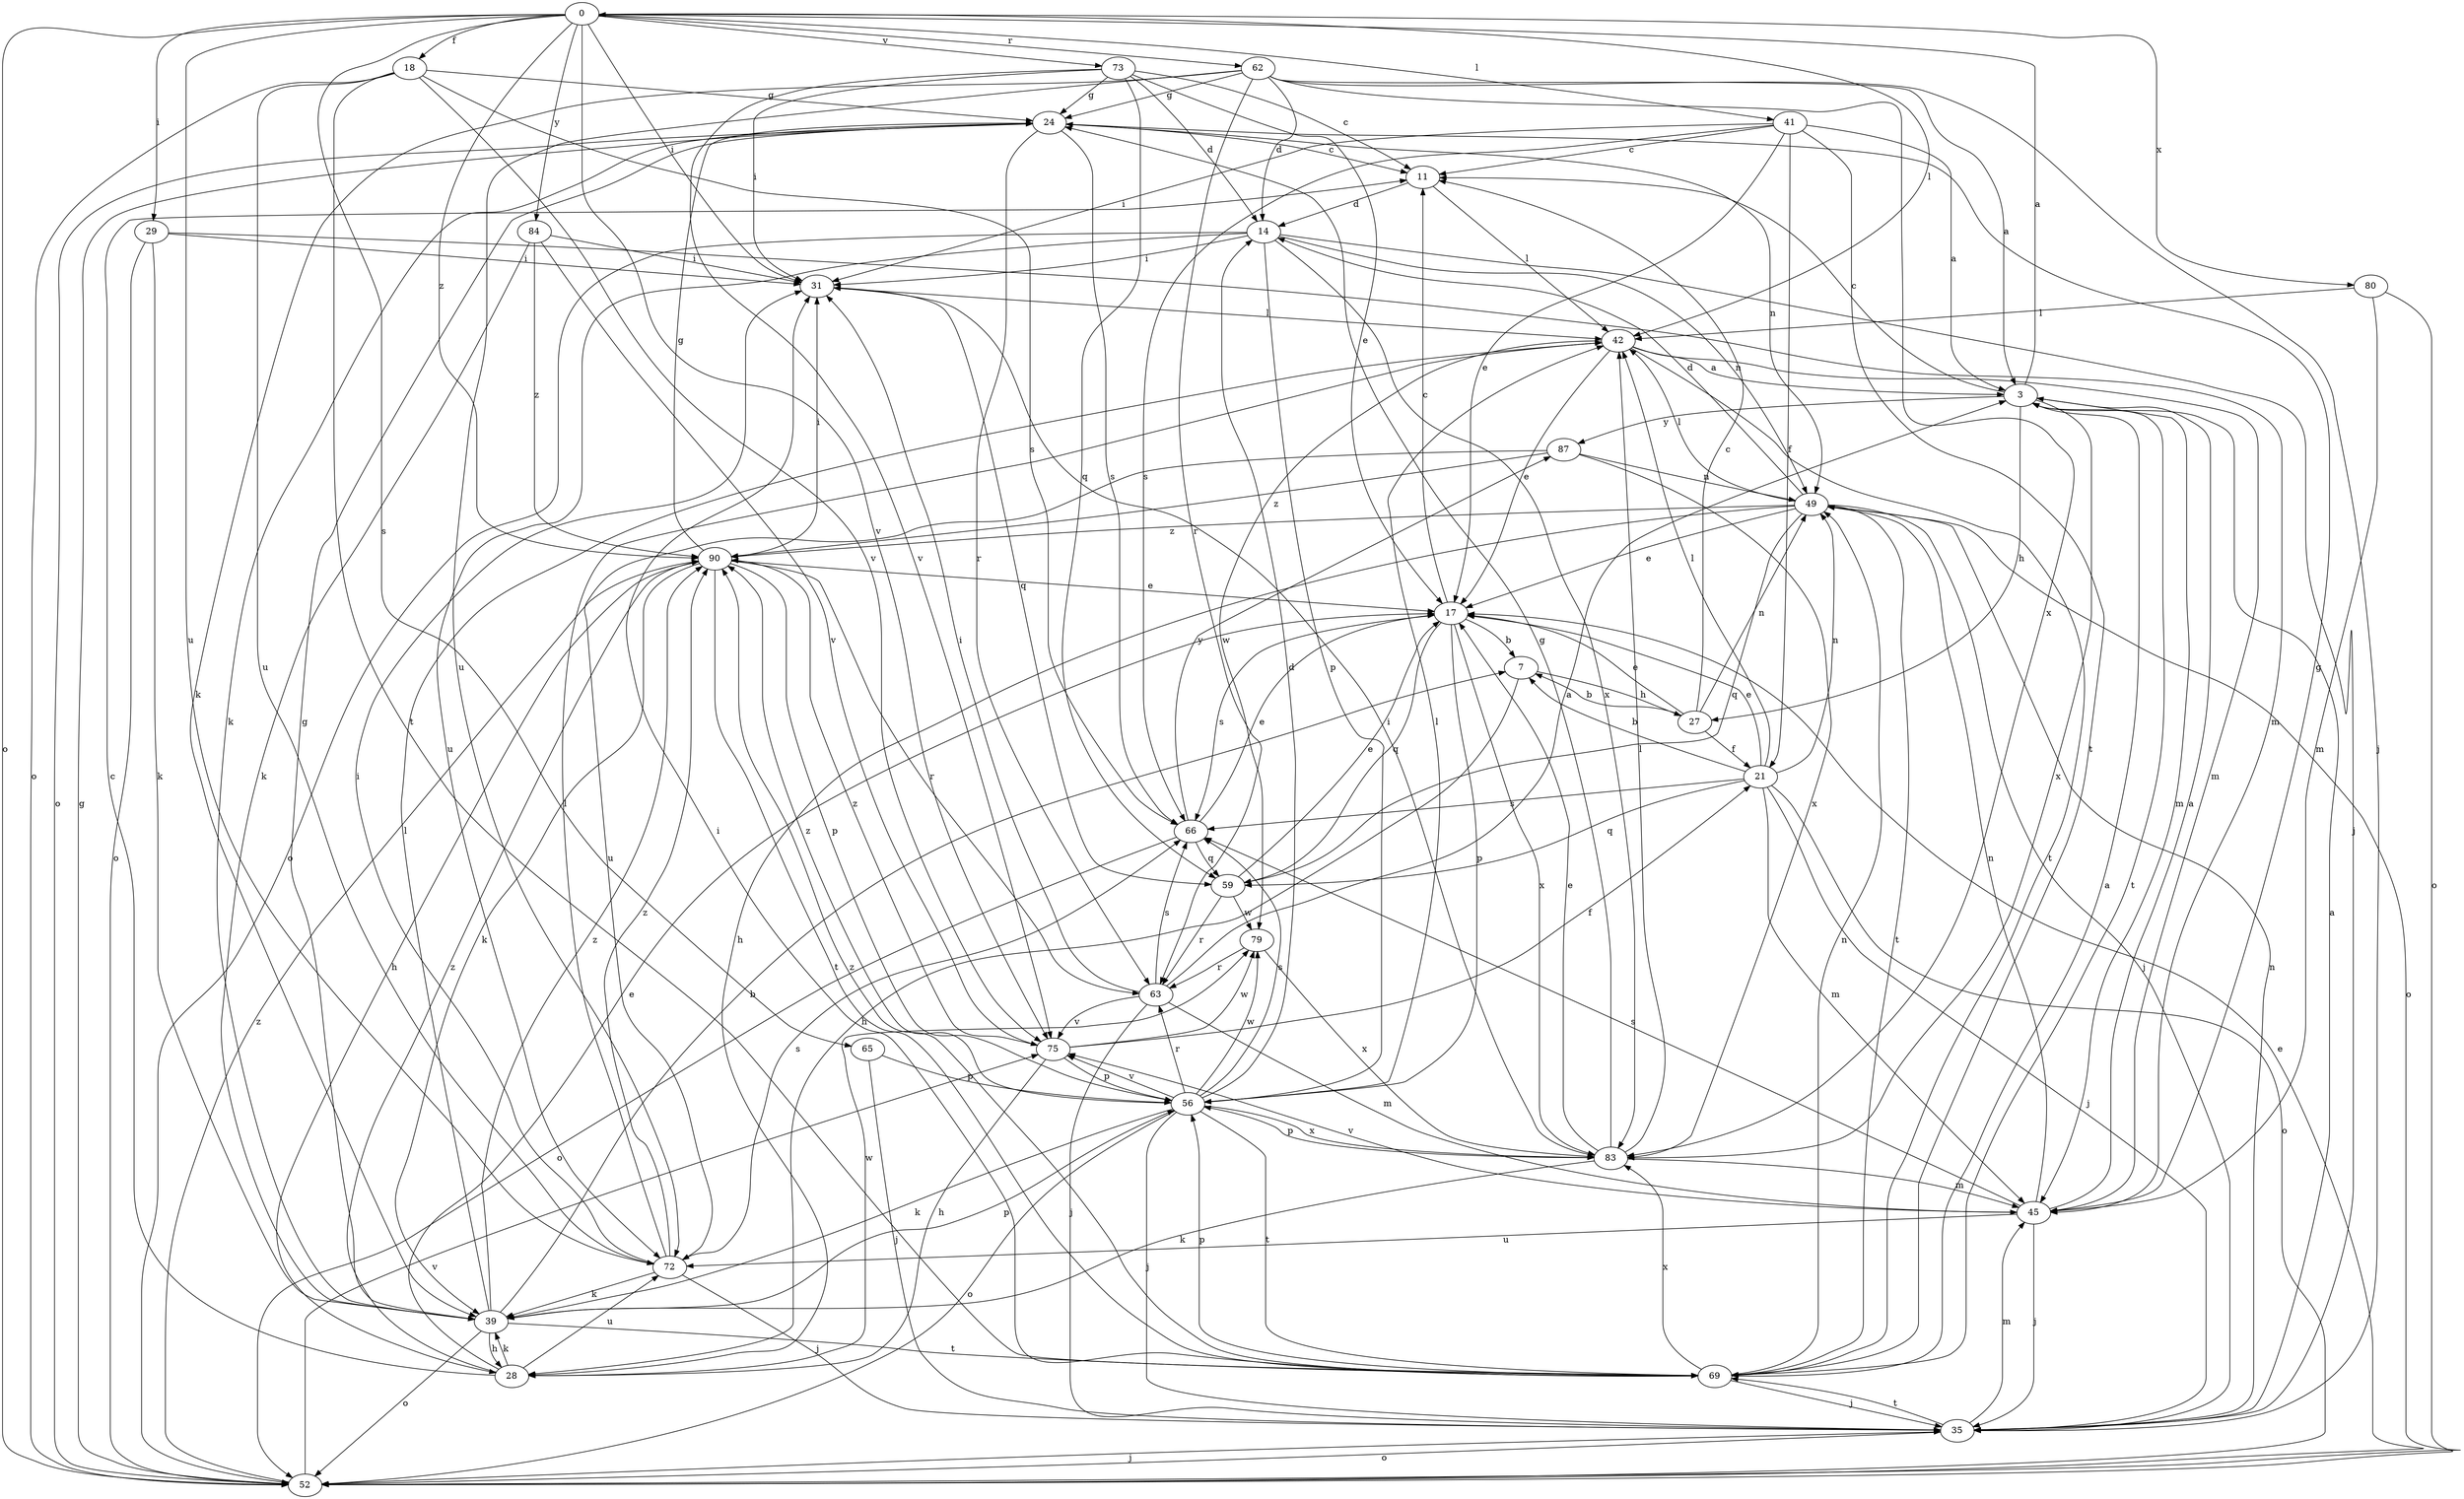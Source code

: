 strict digraph  {
0;
3;
7;
11;
14;
17;
18;
21;
24;
27;
28;
29;
31;
35;
39;
41;
42;
45;
49;
52;
56;
59;
62;
63;
65;
66;
69;
72;
73;
75;
79;
80;
83;
84;
87;
90;
0 -> 18  [label=f];
0 -> 29  [label=i];
0 -> 31  [label=i];
0 -> 41  [label=l];
0 -> 42  [label=l];
0 -> 52  [label=o];
0 -> 62  [label=r];
0 -> 65  [label=s];
0 -> 72  [label=u];
0 -> 73  [label=v];
0 -> 75  [label=v];
0 -> 80  [label=x];
0 -> 84  [label=y];
0 -> 90  [label=z];
3 -> 0  [label=a];
3 -> 11  [label=c];
3 -> 27  [label=h];
3 -> 45  [label=m];
3 -> 69  [label=t];
3 -> 83  [label=x];
3 -> 87  [label=y];
7 -> 27  [label=h];
7 -> 28  [label=h];
11 -> 14  [label=d];
11 -> 42  [label=l];
14 -> 31  [label=i];
14 -> 35  [label=j];
14 -> 49  [label=n];
14 -> 52  [label=o];
14 -> 56  [label=p];
14 -> 72  [label=u];
14 -> 83  [label=x];
17 -> 7  [label=b];
17 -> 11  [label=c];
17 -> 56  [label=p];
17 -> 59  [label=q];
17 -> 66  [label=s];
17 -> 83  [label=x];
18 -> 24  [label=g];
18 -> 52  [label=o];
18 -> 66  [label=s];
18 -> 69  [label=t];
18 -> 72  [label=u];
18 -> 75  [label=v];
21 -> 7  [label=b];
21 -> 17  [label=e];
21 -> 35  [label=j];
21 -> 42  [label=l];
21 -> 45  [label=m];
21 -> 49  [label=n];
21 -> 52  [label=o];
21 -> 59  [label=q];
21 -> 66  [label=s];
24 -> 11  [label=c];
24 -> 39  [label=k];
24 -> 49  [label=n];
24 -> 52  [label=o];
24 -> 63  [label=r];
24 -> 66  [label=s];
27 -> 7  [label=b];
27 -> 11  [label=c];
27 -> 17  [label=e];
27 -> 21  [label=f];
27 -> 49  [label=n];
28 -> 11  [label=c];
28 -> 17  [label=e];
28 -> 39  [label=k];
28 -> 72  [label=u];
28 -> 79  [label=w];
28 -> 90  [label=z];
29 -> 31  [label=i];
29 -> 39  [label=k];
29 -> 45  [label=m];
29 -> 52  [label=o];
31 -> 42  [label=l];
31 -> 59  [label=q];
35 -> 3  [label=a];
35 -> 45  [label=m];
35 -> 49  [label=n];
35 -> 52  [label=o];
35 -> 69  [label=t];
39 -> 7  [label=b];
39 -> 24  [label=g];
39 -> 28  [label=h];
39 -> 42  [label=l];
39 -> 52  [label=o];
39 -> 56  [label=p];
39 -> 69  [label=t];
39 -> 90  [label=z];
41 -> 3  [label=a];
41 -> 11  [label=c];
41 -> 17  [label=e];
41 -> 21  [label=f];
41 -> 31  [label=i];
41 -> 66  [label=s];
41 -> 69  [label=t];
42 -> 3  [label=a];
42 -> 17  [label=e];
42 -> 45  [label=m];
42 -> 69  [label=t];
42 -> 79  [label=w];
45 -> 3  [label=a];
45 -> 24  [label=g];
45 -> 35  [label=j];
45 -> 49  [label=n];
45 -> 66  [label=s];
45 -> 72  [label=u];
45 -> 75  [label=v];
49 -> 14  [label=d];
49 -> 17  [label=e];
49 -> 28  [label=h];
49 -> 35  [label=j];
49 -> 42  [label=l];
49 -> 52  [label=o];
49 -> 59  [label=q];
49 -> 69  [label=t];
49 -> 90  [label=z];
52 -> 17  [label=e];
52 -> 24  [label=g];
52 -> 35  [label=j];
52 -> 75  [label=v];
52 -> 90  [label=z];
56 -> 14  [label=d];
56 -> 35  [label=j];
56 -> 39  [label=k];
56 -> 42  [label=l];
56 -> 52  [label=o];
56 -> 63  [label=r];
56 -> 66  [label=s];
56 -> 69  [label=t];
56 -> 75  [label=v];
56 -> 79  [label=w];
56 -> 83  [label=x];
56 -> 90  [label=z];
59 -> 17  [label=e];
59 -> 63  [label=r];
59 -> 79  [label=w];
62 -> 3  [label=a];
62 -> 14  [label=d];
62 -> 24  [label=g];
62 -> 35  [label=j];
62 -> 39  [label=k];
62 -> 63  [label=r];
62 -> 72  [label=u];
62 -> 83  [label=x];
63 -> 3  [label=a];
63 -> 31  [label=i];
63 -> 35  [label=j];
63 -> 45  [label=m];
63 -> 66  [label=s];
63 -> 75  [label=v];
65 -> 35  [label=j];
65 -> 56  [label=p];
66 -> 17  [label=e];
66 -> 52  [label=o];
66 -> 59  [label=q];
66 -> 87  [label=y];
69 -> 3  [label=a];
69 -> 31  [label=i];
69 -> 35  [label=j];
69 -> 49  [label=n];
69 -> 56  [label=p];
69 -> 83  [label=x];
69 -> 90  [label=z];
72 -> 31  [label=i];
72 -> 35  [label=j];
72 -> 39  [label=k];
72 -> 42  [label=l];
72 -> 66  [label=s];
72 -> 90  [label=z];
73 -> 11  [label=c];
73 -> 14  [label=d];
73 -> 17  [label=e];
73 -> 24  [label=g];
73 -> 31  [label=i];
73 -> 59  [label=q];
73 -> 75  [label=v];
75 -> 21  [label=f];
75 -> 28  [label=h];
75 -> 56  [label=p];
75 -> 79  [label=w];
75 -> 90  [label=z];
79 -> 63  [label=r];
79 -> 83  [label=x];
80 -> 42  [label=l];
80 -> 45  [label=m];
80 -> 52  [label=o];
83 -> 17  [label=e];
83 -> 24  [label=g];
83 -> 31  [label=i];
83 -> 39  [label=k];
83 -> 42  [label=l];
83 -> 45  [label=m];
83 -> 56  [label=p];
84 -> 31  [label=i];
84 -> 39  [label=k];
84 -> 75  [label=v];
84 -> 90  [label=z];
87 -> 49  [label=n];
87 -> 72  [label=u];
87 -> 83  [label=x];
87 -> 90  [label=z];
90 -> 17  [label=e];
90 -> 24  [label=g];
90 -> 28  [label=h];
90 -> 31  [label=i];
90 -> 39  [label=k];
90 -> 56  [label=p];
90 -> 63  [label=r];
90 -> 69  [label=t];
}
